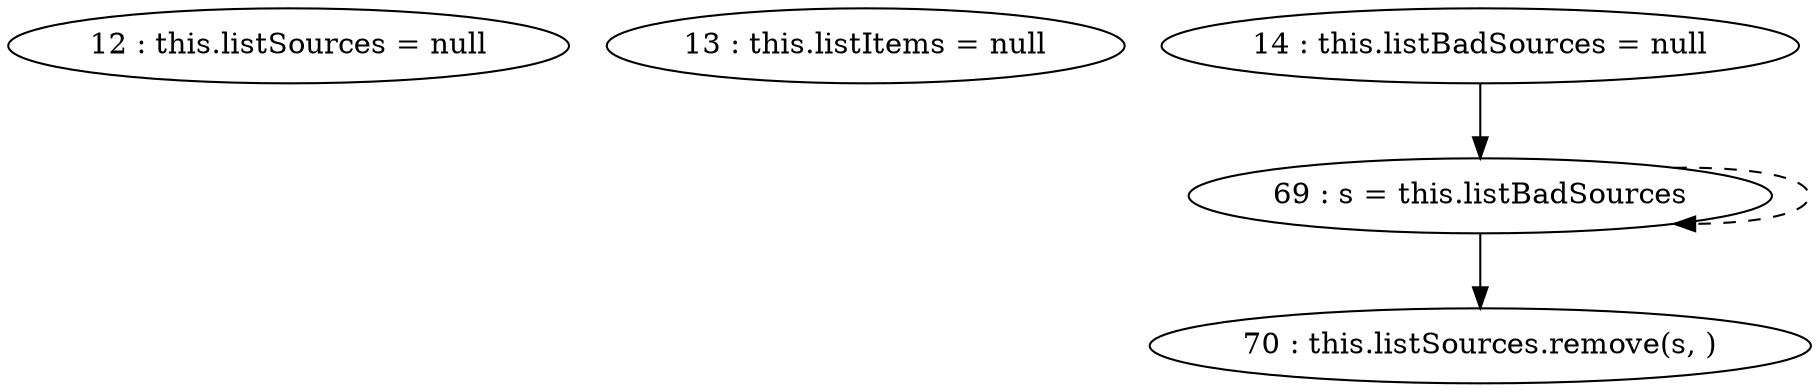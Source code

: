 digraph G {
"12 : this.listSources = null"
"13 : this.listItems = null"
"14 : this.listBadSources = null"
"14 : this.listBadSources = null" -> "69 : s = this.listBadSources"
"69 : s = this.listBadSources"
"69 : s = this.listBadSources" -> "70 : this.listSources.remove(s, )"
"69 : s = this.listBadSources" -> "69 : s = this.listBadSources" [style=dashed]
"70 : this.listSources.remove(s, )"
}